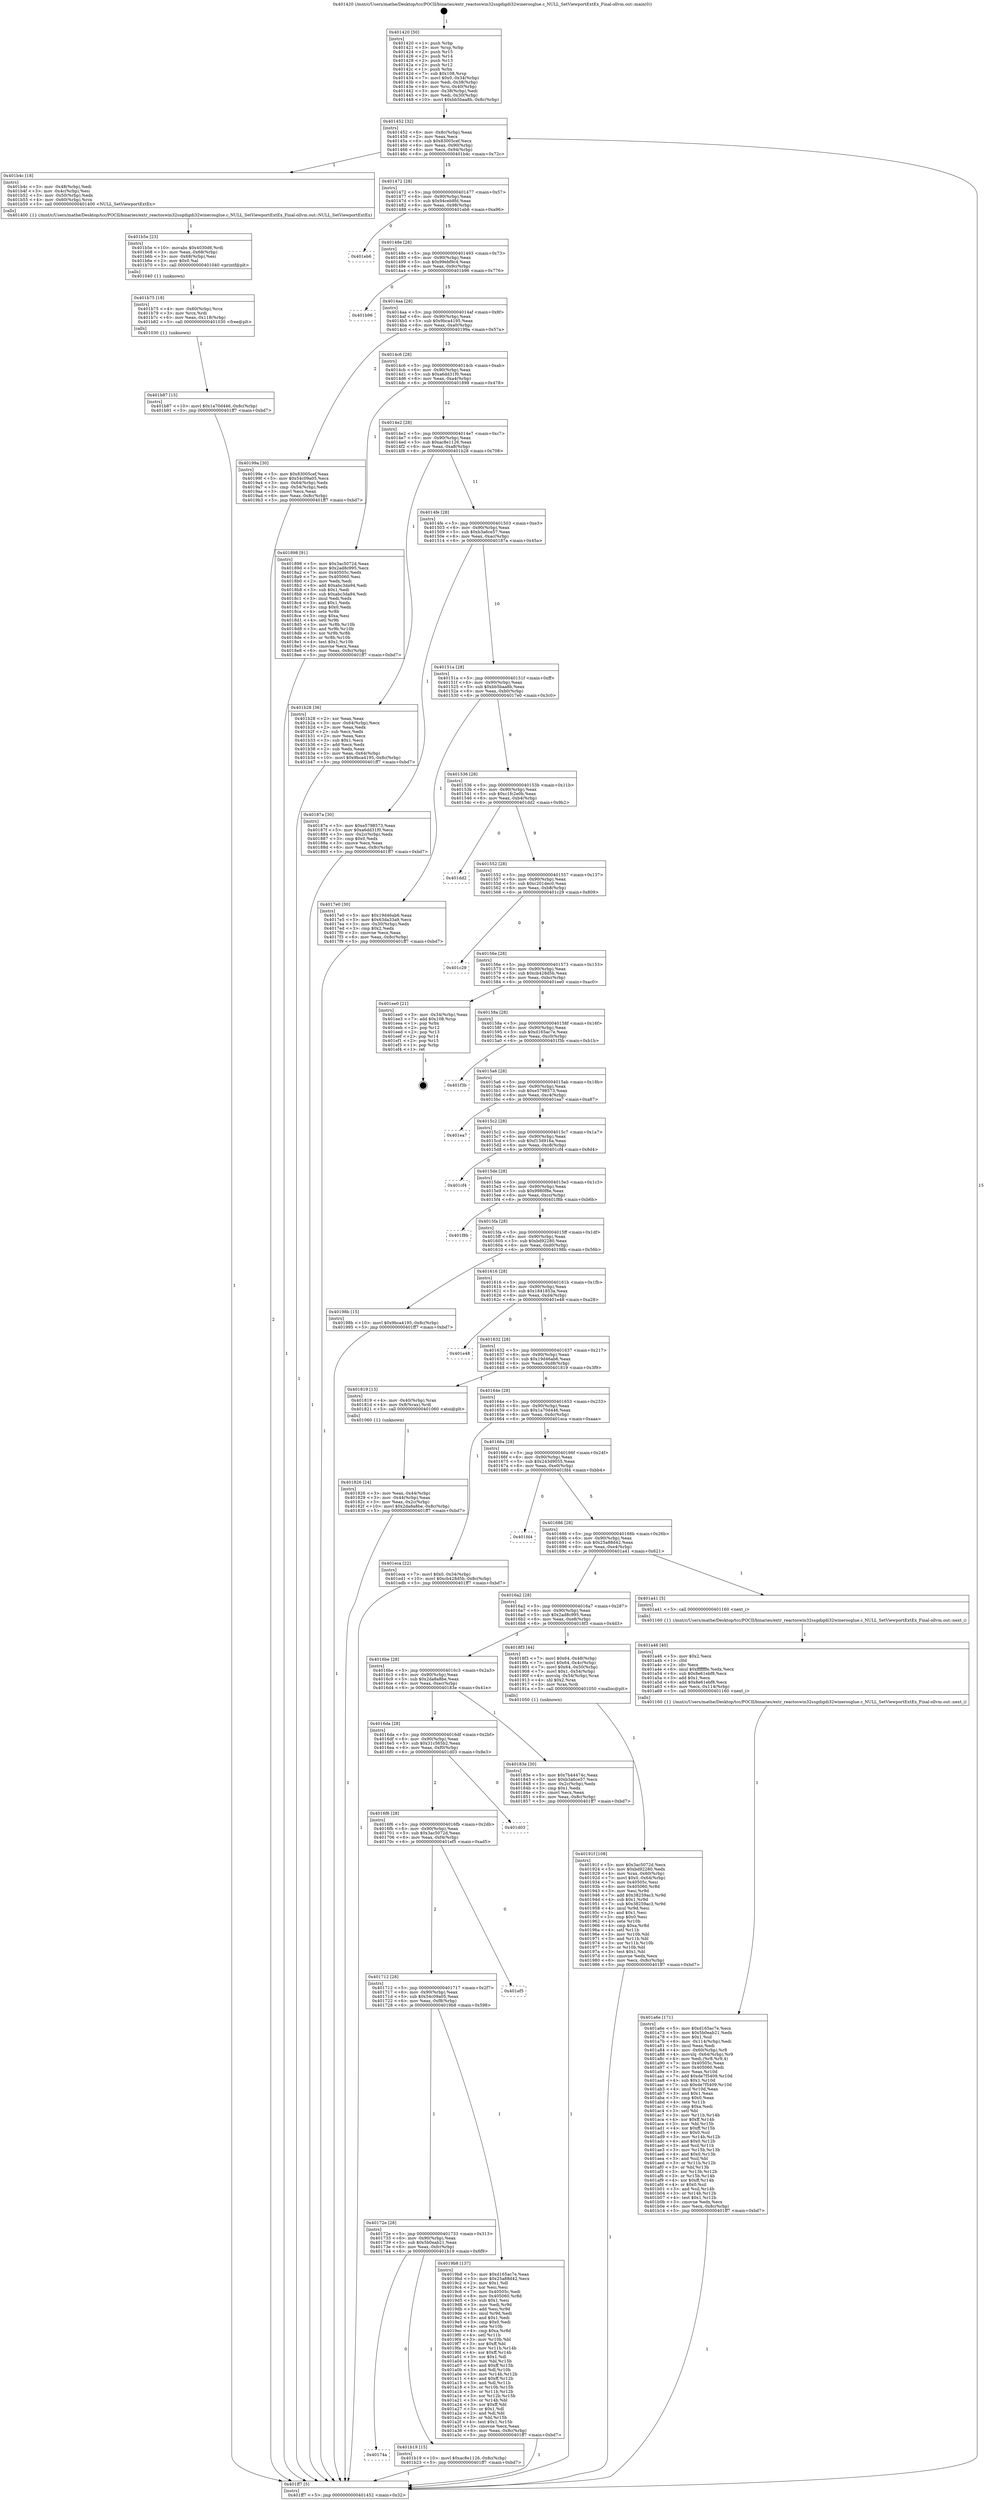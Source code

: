 digraph "0x401420" {
  label = "0x401420 (/mnt/c/Users/mathe/Desktop/tcc/POCII/binaries/extr_reactoswin32ssgdigdi32winerosglue.c_NULL_SetViewportExtEx_Final-ollvm.out::main(0))"
  labelloc = "t"
  node[shape=record]

  Entry [label="",width=0.3,height=0.3,shape=circle,fillcolor=black,style=filled]
  "0x401452" [label="{
     0x401452 [32]\l
     | [instrs]\l
     &nbsp;&nbsp;0x401452 \<+6\>: mov -0x8c(%rbp),%eax\l
     &nbsp;&nbsp;0x401458 \<+2\>: mov %eax,%ecx\l
     &nbsp;&nbsp;0x40145a \<+6\>: sub $0x83005cef,%ecx\l
     &nbsp;&nbsp;0x401460 \<+6\>: mov %eax,-0x90(%rbp)\l
     &nbsp;&nbsp;0x401466 \<+6\>: mov %ecx,-0x94(%rbp)\l
     &nbsp;&nbsp;0x40146c \<+6\>: je 0000000000401b4c \<main+0x72c\>\l
  }"]
  "0x401b4c" [label="{
     0x401b4c [18]\l
     | [instrs]\l
     &nbsp;&nbsp;0x401b4c \<+3\>: mov -0x48(%rbp),%edi\l
     &nbsp;&nbsp;0x401b4f \<+3\>: mov -0x4c(%rbp),%esi\l
     &nbsp;&nbsp;0x401b52 \<+3\>: mov -0x50(%rbp),%edx\l
     &nbsp;&nbsp;0x401b55 \<+4\>: mov -0x60(%rbp),%rcx\l
     &nbsp;&nbsp;0x401b59 \<+5\>: call 0000000000401400 \<NULL_SetViewportExtEx\>\l
     | [calls]\l
     &nbsp;&nbsp;0x401400 \{1\} (/mnt/c/Users/mathe/Desktop/tcc/POCII/binaries/extr_reactoswin32ssgdigdi32winerosglue.c_NULL_SetViewportExtEx_Final-ollvm.out::NULL_SetViewportExtEx)\l
  }"]
  "0x401472" [label="{
     0x401472 [28]\l
     | [instrs]\l
     &nbsp;&nbsp;0x401472 \<+5\>: jmp 0000000000401477 \<main+0x57\>\l
     &nbsp;&nbsp;0x401477 \<+6\>: mov -0x90(%rbp),%eax\l
     &nbsp;&nbsp;0x40147d \<+5\>: sub $0x94ceb8fd,%eax\l
     &nbsp;&nbsp;0x401482 \<+6\>: mov %eax,-0x98(%rbp)\l
     &nbsp;&nbsp;0x401488 \<+6\>: je 0000000000401eb6 \<main+0xa96\>\l
  }"]
  Exit [label="",width=0.3,height=0.3,shape=circle,fillcolor=black,style=filled,peripheries=2]
  "0x401eb6" [label="{
     0x401eb6\l
  }", style=dashed]
  "0x40148e" [label="{
     0x40148e [28]\l
     | [instrs]\l
     &nbsp;&nbsp;0x40148e \<+5\>: jmp 0000000000401493 \<main+0x73\>\l
     &nbsp;&nbsp;0x401493 \<+6\>: mov -0x90(%rbp),%eax\l
     &nbsp;&nbsp;0x401499 \<+5\>: sub $0x99ebf9c4,%eax\l
     &nbsp;&nbsp;0x40149e \<+6\>: mov %eax,-0x9c(%rbp)\l
     &nbsp;&nbsp;0x4014a4 \<+6\>: je 0000000000401b96 \<main+0x776\>\l
  }"]
  "0x401b87" [label="{
     0x401b87 [15]\l
     | [instrs]\l
     &nbsp;&nbsp;0x401b87 \<+10\>: movl $0x1a70d446,-0x8c(%rbp)\l
     &nbsp;&nbsp;0x401b91 \<+5\>: jmp 0000000000401ff7 \<main+0xbd7\>\l
  }"]
  "0x401b96" [label="{
     0x401b96\l
  }", style=dashed]
  "0x4014aa" [label="{
     0x4014aa [28]\l
     | [instrs]\l
     &nbsp;&nbsp;0x4014aa \<+5\>: jmp 00000000004014af \<main+0x8f\>\l
     &nbsp;&nbsp;0x4014af \<+6\>: mov -0x90(%rbp),%eax\l
     &nbsp;&nbsp;0x4014b5 \<+5\>: sub $0x9bca4195,%eax\l
     &nbsp;&nbsp;0x4014ba \<+6\>: mov %eax,-0xa0(%rbp)\l
     &nbsp;&nbsp;0x4014c0 \<+6\>: je 000000000040199a \<main+0x57a\>\l
  }"]
  "0x401b75" [label="{
     0x401b75 [18]\l
     | [instrs]\l
     &nbsp;&nbsp;0x401b75 \<+4\>: mov -0x60(%rbp),%rcx\l
     &nbsp;&nbsp;0x401b79 \<+3\>: mov %rcx,%rdi\l
     &nbsp;&nbsp;0x401b7c \<+6\>: mov %eax,-0x118(%rbp)\l
     &nbsp;&nbsp;0x401b82 \<+5\>: call 0000000000401030 \<free@plt\>\l
     | [calls]\l
     &nbsp;&nbsp;0x401030 \{1\} (unknown)\l
  }"]
  "0x40199a" [label="{
     0x40199a [30]\l
     | [instrs]\l
     &nbsp;&nbsp;0x40199a \<+5\>: mov $0x83005cef,%eax\l
     &nbsp;&nbsp;0x40199f \<+5\>: mov $0x54c09a05,%ecx\l
     &nbsp;&nbsp;0x4019a4 \<+3\>: mov -0x64(%rbp),%edx\l
     &nbsp;&nbsp;0x4019a7 \<+3\>: cmp -0x54(%rbp),%edx\l
     &nbsp;&nbsp;0x4019aa \<+3\>: cmovl %ecx,%eax\l
     &nbsp;&nbsp;0x4019ad \<+6\>: mov %eax,-0x8c(%rbp)\l
     &nbsp;&nbsp;0x4019b3 \<+5\>: jmp 0000000000401ff7 \<main+0xbd7\>\l
  }"]
  "0x4014c6" [label="{
     0x4014c6 [28]\l
     | [instrs]\l
     &nbsp;&nbsp;0x4014c6 \<+5\>: jmp 00000000004014cb \<main+0xab\>\l
     &nbsp;&nbsp;0x4014cb \<+6\>: mov -0x90(%rbp),%eax\l
     &nbsp;&nbsp;0x4014d1 \<+5\>: sub $0xa6dd31f0,%eax\l
     &nbsp;&nbsp;0x4014d6 \<+6\>: mov %eax,-0xa4(%rbp)\l
     &nbsp;&nbsp;0x4014dc \<+6\>: je 0000000000401898 \<main+0x478\>\l
  }"]
  "0x401b5e" [label="{
     0x401b5e [23]\l
     | [instrs]\l
     &nbsp;&nbsp;0x401b5e \<+10\>: movabs $0x4030d6,%rdi\l
     &nbsp;&nbsp;0x401b68 \<+3\>: mov %eax,-0x68(%rbp)\l
     &nbsp;&nbsp;0x401b6b \<+3\>: mov -0x68(%rbp),%esi\l
     &nbsp;&nbsp;0x401b6e \<+2\>: mov $0x0,%al\l
     &nbsp;&nbsp;0x401b70 \<+5\>: call 0000000000401040 \<printf@plt\>\l
     | [calls]\l
     &nbsp;&nbsp;0x401040 \{1\} (unknown)\l
  }"]
  "0x401898" [label="{
     0x401898 [91]\l
     | [instrs]\l
     &nbsp;&nbsp;0x401898 \<+5\>: mov $0x3ac5072d,%eax\l
     &nbsp;&nbsp;0x40189d \<+5\>: mov $0x2ad8c995,%ecx\l
     &nbsp;&nbsp;0x4018a2 \<+7\>: mov 0x40505c,%edx\l
     &nbsp;&nbsp;0x4018a9 \<+7\>: mov 0x405060,%esi\l
     &nbsp;&nbsp;0x4018b0 \<+2\>: mov %edx,%edi\l
     &nbsp;&nbsp;0x4018b2 \<+6\>: add $0xabc3da94,%edi\l
     &nbsp;&nbsp;0x4018b8 \<+3\>: sub $0x1,%edi\l
     &nbsp;&nbsp;0x4018bb \<+6\>: sub $0xabc3da94,%edi\l
     &nbsp;&nbsp;0x4018c1 \<+3\>: imul %edi,%edx\l
     &nbsp;&nbsp;0x4018c4 \<+3\>: and $0x1,%edx\l
     &nbsp;&nbsp;0x4018c7 \<+3\>: cmp $0x0,%edx\l
     &nbsp;&nbsp;0x4018ca \<+4\>: sete %r8b\l
     &nbsp;&nbsp;0x4018ce \<+3\>: cmp $0xa,%esi\l
     &nbsp;&nbsp;0x4018d1 \<+4\>: setl %r9b\l
     &nbsp;&nbsp;0x4018d5 \<+3\>: mov %r8b,%r10b\l
     &nbsp;&nbsp;0x4018d8 \<+3\>: and %r9b,%r10b\l
     &nbsp;&nbsp;0x4018db \<+3\>: xor %r9b,%r8b\l
     &nbsp;&nbsp;0x4018de \<+3\>: or %r8b,%r10b\l
     &nbsp;&nbsp;0x4018e1 \<+4\>: test $0x1,%r10b\l
     &nbsp;&nbsp;0x4018e5 \<+3\>: cmovne %ecx,%eax\l
     &nbsp;&nbsp;0x4018e8 \<+6\>: mov %eax,-0x8c(%rbp)\l
     &nbsp;&nbsp;0x4018ee \<+5\>: jmp 0000000000401ff7 \<main+0xbd7\>\l
  }"]
  "0x4014e2" [label="{
     0x4014e2 [28]\l
     | [instrs]\l
     &nbsp;&nbsp;0x4014e2 \<+5\>: jmp 00000000004014e7 \<main+0xc7\>\l
     &nbsp;&nbsp;0x4014e7 \<+6\>: mov -0x90(%rbp),%eax\l
     &nbsp;&nbsp;0x4014ed \<+5\>: sub $0xac8e1126,%eax\l
     &nbsp;&nbsp;0x4014f2 \<+6\>: mov %eax,-0xa8(%rbp)\l
     &nbsp;&nbsp;0x4014f8 \<+6\>: je 0000000000401b28 \<main+0x708\>\l
  }"]
  "0x40174a" [label="{
     0x40174a\l
  }", style=dashed]
  "0x401b28" [label="{
     0x401b28 [36]\l
     | [instrs]\l
     &nbsp;&nbsp;0x401b28 \<+2\>: xor %eax,%eax\l
     &nbsp;&nbsp;0x401b2a \<+3\>: mov -0x64(%rbp),%ecx\l
     &nbsp;&nbsp;0x401b2d \<+2\>: mov %eax,%edx\l
     &nbsp;&nbsp;0x401b2f \<+2\>: sub %ecx,%edx\l
     &nbsp;&nbsp;0x401b31 \<+2\>: mov %eax,%ecx\l
     &nbsp;&nbsp;0x401b33 \<+3\>: sub $0x1,%ecx\l
     &nbsp;&nbsp;0x401b36 \<+2\>: add %ecx,%edx\l
     &nbsp;&nbsp;0x401b38 \<+2\>: sub %edx,%eax\l
     &nbsp;&nbsp;0x401b3a \<+3\>: mov %eax,-0x64(%rbp)\l
     &nbsp;&nbsp;0x401b3d \<+10\>: movl $0x9bca4195,-0x8c(%rbp)\l
     &nbsp;&nbsp;0x401b47 \<+5\>: jmp 0000000000401ff7 \<main+0xbd7\>\l
  }"]
  "0x4014fe" [label="{
     0x4014fe [28]\l
     | [instrs]\l
     &nbsp;&nbsp;0x4014fe \<+5\>: jmp 0000000000401503 \<main+0xe3\>\l
     &nbsp;&nbsp;0x401503 \<+6\>: mov -0x90(%rbp),%eax\l
     &nbsp;&nbsp;0x401509 \<+5\>: sub $0xb3a6ce57,%eax\l
     &nbsp;&nbsp;0x40150e \<+6\>: mov %eax,-0xac(%rbp)\l
     &nbsp;&nbsp;0x401514 \<+6\>: je 000000000040187a \<main+0x45a\>\l
  }"]
  "0x401b19" [label="{
     0x401b19 [15]\l
     | [instrs]\l
     &nbsp;&nbsp;0x401b19 \<+10\>: movl $0xac8e1126,-0x8c(%rbp)\l
     &nbsp;&nbsp;0x401b23 \<+5\>: jmp 0000000000401ff7 \<main+0xbd7\>\l
  }"]
  "0x40187a" [label="{
     0x40187a [30]\l
     | [instrs]\l
     &nbsp;&nbsp;0x40187a \<+5\>: mov $0xe5798573,%eax\l
     &nbsp;&nbsp;0x40187f \<+5\>: mov $0xa6dd31f0,%ecx\l
     &nbsp;&nbsp;0x401884 \<+3\>: mov -0x2c(%rbp),%edx\l
     &nbsp;&nbsp;0x401887 \<+3\>: cmp $0x0,%edx\l
     &nbsp;&nbsp;0x40188a \<+3\>: cmove %ecx,%eax\l
     &nbsp;&nbsp;0x40188d \<+6\>: mov %eax,-0x8c(%rbp)\l
     &nbsp;&nbsp;0x401893 \<+5\>: jmp 0000000000401ff7 \<main+0xbd7\>\l
  }"]
  "0x40151a" [label="{
     0x40151a [28]\l
     | [instrs]\l
     &nbsp;&nbsp;0x40151a \<+5\>: jmp 000000000040151f \<main+0xff\>\l
     &nbsp;&nbsp;0x40151f \<+6\>: mov -0x90(%rbp),%eax\l
     &nbsp;&nbsp;0x401525 \<+5\>: sub $0xbb5baa8b,%eax\l
     &nbsp;&nbsp;0x40152a \<+6\>: mov %eax,-0xb0(%rbp)\l
     &nbsp;&nbsp;0x401530 \<+6\>: je 00000000004017e0 \<main+0x3c0\>\l
  }"]
  "0x401a6e" [label="{
     0x401a6e [171]\l
     | [instrs]\l
     &nbsp;&nbsp;0x401a6e \<+5\>: mov $0xd165ac7e,%ecx\l
     &nbsp;&nbsp;0x401a73 \<+5\>: mov $0x5b0eab21,%edx\l
     &nbsp;&nbsp;0x401a78 \<+3\>: mov $0x1,%sil\l
     &nbsp;&nbsp;0x401a7b \<+6\>: mov -0x114(%rbp),%edi\l
     &nbsp;&nbsp;0x401a81 \<+3\>: imul %eax,%edi\l
     &nbsp;&nbsp;0x401a84 \<+4\>: mov -0x60(%rbp),%r8\l
     &nbsp;&nbsp;0x401a88 \<+4\>: movslq -0x64(%rbp),%r9\l
     &nbsp;&nbsp;0x401a8c \<+4\>: mov %edi,(%r8,%r9,4)\l
     &nbsp;&nbsp;0x401a90 \<+7\>: mov 0x40505c,%eax\l
     &nbsp;&nbsp;0x401a97 \<+7\>: mov 0x405060,%edi\l
     &nbsp;&nbsp;0x401a9e \<+3\>: mov %eax,%r10d\l
     &nbsp;&nbsp;0x401aa1 \<+7\>: add $0xde7f5409,%r10d\l
     &nbsp;&nbsp;0x401aa8 \<+4\>: sub $0x1,%r10d\l
     &nbsp;&nbsp;0x401aac \<+7\>: sub $0xde7f5409,%r10d\l
     &nbsp;&nbsp;0x401ab3 \<+4\>: imul %r10d,%eax\l
     &nbsp;&nbsp;0x401ab7 \<+3\>: and $0x1,%eax\l
     &nbsp;&nbsp;0x401aba \<+3\>: cmp $0x0,%eax\l
     &nbsp;&nbsp;0x401abd \<+4\>: sete %r11b\l
     &nbsp;&nbsp;0x401ac1 \<+3\>: cmp $0xa,%edi\l
     &nbsp;&nbsp;0x401ac4 \<+3\>: setl %bl\l
     &nbsp;&nbsp;0x401ac7 \<+3\>: mov %r11b,%r14b\l
     &nbsp;&nbsp;0x401aca \<+4\>: xor $0xff,%r14b\l
     &nbsp;&nbsp;0x401ace \<+3\>: mov %bl,%r15b\l
     &nbsp;&nbsp;0x401ad1 \<+4\>: xor $0xff,%r15b\l
     &nbsp;&nbsp;0x401ad5 \<+4\>: xor $0x0,%sil\l
     &nbsp;&nbsp;0x401ad9 \<+3\>: mov %r14b,%r12b\l
     &nbsp;&nbsp;0x401adc \<+4\>: and $0x0,%r12b\l
     &nbsp;&nbsp;0x401ae0 \<+3\>: and %sil,%r11b\l
     &nbsp;&nbsp;0x401ae3 \<+3\>: mov %r15b,%r13b\l
     &nbsp;&nbsp;0x401ae6 \<+4\>: and $0x0,%r13b\l
     &nbsp;&nbsp;0x401aea \<+3\>: and %sil,%bl\l
     &nbsp;&nbsp;0x401aed \<+3\>: or %r11b,%r12b\l
     &nbsp;&nbsp;0x401af0 \<+3\>: or %bl,%r13b\l
     &nbsp;&nbsp;0x401af3 \<+3\>: xor %r13b,%r12b\l
     &nbsp;&nbsp;0x401af6 \<+3\>: or %r15b,%r14b\l
     &nbsp;&nbsp;0x401af9 \<+4\>: xor $0xff,%r14b\l
     &nbsp;&nbsp;0x401afd \<+4\>: or $0x0,%sil\l
     &nbsp;&nbsp;0x401b01 \<+3\>: and %sil,%r14b\l
     &nbsp;&nbsp;0x401b04 \<+3\>: or %r14b,%r12b\l
     &nbsp;&nbsp;0x401b07 \<+4\>: test $0x1,%r12b\l
     &nbsp;&nbsp;0x401b0b \<+3\>: cmovne %edx,%ecx\l
     &nbsp;&nbsp;0x401b0e \<+6\>: mov %ecx,-0x8c(%rbp)\l
     &nbsp;&nbsp;0x401b14 \<+5\>: jmp 0000000000401ff7 \<main+0xbd7\>\l
  }"]
  "0x4017e0" [label="{
     0x4017e0 [30]\l
     | [instrs]\l
     &nbsp;&nbsp;0x4017e0 \<+5\>: mov $0x19d46ab6,%eax\l
     &nbsp;&nbsp;0x4017e5 \<+5\>: mov $0x63da33a9,%ecx\l
     &nbsp;&nbsp;0x4017ea \<+3\>: mov -0x30(%rbp),%edx\l
     &nbsp;&nbsp;0x4017ed \<+3\>: cmp $0x2,%edx\l
     &nbsp;&nbsp;0x4017f0 \<+3\>: cmovne %ecx,%eax\l
     &nbsp;&nbsp;0x4017f3 \<+6\>: mov %eax,-0x8c(%rbp)\l
     &nbsp;&nbsp;0x4017f9 \<+5\>: jmp 0000000000401ff7 \<main+0xbd7\>\l
  }"]
  "0x401536" [label="{
     0x401536 [28]\l
     | [instrs]\l
     &nbsp;&nbsp;0x401536 \<+5\>: jmp 000000000040153b \<main+0x11b\>\l
     &nbsp;&nbsp;0x40153b \<+6\>: mov -0x90(%rbp),%eax\l
     &nbsp;&nbsp;0x401541 \<+5\>: sub $0xc1fc2e0b,%eax\l
     &nbsp;&nbsp;0x401546 \<+6\>: mov %eax,-0xb4(%rbp)\l
     &nbsp;&nbsp;0x40154c \<+6\>: je 0000000000401dd2 \<main+0x9b2\>\l
  }"]
  "0x401ff7" [label="{
     0x401ff7 [5]\l
     | [instrs]\l
     &nbsp;&nbsp;0x401ff7 \<+5\>: jmp 0000000000401452 \<main+0x32\>\l
  }"]
  "0x401420" [label="{
     0x401420 [50]\l
     | [instrs]\l
     &nbsp;&nbsp;0x401420 \<+1\>: push %rbp\l
     &nbsp;&nbsp;0x401421 \<+3\>: mov %rsp,%rbp\l
     &nbsp;&nbsp;0x401424 \<+2\>: push %r15\l
     &nbsp;&nbsp;0x401426 \<+2\>: push %r14\l
     &nbsp;&nbsp;0x401428 \<+2\>: push %r13\l
     &nbsp;&nbsp;0x40142a \<+2\>: push %r12\l
     &nbsp;&nbsp;0x40142c \<+1\>: push %rbx\l
     &nbsp;&nbsp;0x40142d \<+7\>: sub $0x108,%rsp\l
     &nbsp;&nbsp;0x401434 \<+7\>: movl $0x0,-0x34(%rbp)\l
     &nbsp;&nbsp;0x40143b \<+3\>: mov %edi,-0x38(%rbp)\l
     &nbsp;&nbsp;0x40143e \<+4\>: mov %rsi,-0x40(%rbp)\l
     &nbsp;&nbsp;0x401442 \<+3\>: mov -0x38(%rbp),%edi\l
     &nbsp;&nbsp;0x401445 \<+3\>: mov %edi,-0x30(%rbp)\l
     &nbsp;&nbsp;0x401448 \<+10\>: movl $0xbb5baa8b,-0x8c(%rbp)\l
  }"]
  "0x401a46" [label="{
     0x401a46 [40]\l
     | [instrs]\l
     &nbsp;&nbsp;0x401a46 \<+5\>: mov $0x2,%ecx\l
     &nbsp;&nbsp;0x401a4b \<+1\>: cltd\l
     &nbsp;&nbsp;0x401a4c \<+2\>: idiv %ecx\l
     &nbsp;&nbsp;0x401a4e \<+6\>: imul $0xfffffffe,%edx,%ecx\l
     &nbsp;&nbsp;0x401a54 \<+6\>: sub $0x8e61ebf8,%ecx\l
     &nbsp;&nbsp;0x401a5a \<+3\>: add $0x1,%ecx\l
     &nbsp;&nbsp;0x401a5d \<+6\>: add $0x8e61ebf8,%ecx\l
     &nbsp;&nbsp;0x401a63 \<+6\>: mov %ecx,-0x114(%rbp)\l
     &nbsp;&nbsp;0x401a69 \<+5\>: call 0000000000401160 \<next_i\>\l
     | [calls]\l
     &nbsp;&nbsp;0x401160 \{1\} (/mnt/c/Users/mathe/Desktop/tcc/POCII/binaries/extr_reactoswin32ssgdigdi32winerosglue.c_NULL_SetViewportExtEx_Final-ollvm.out::next_i)\l
  }"]
  "0x401dd2" [label="{
     0x401dd2\l
  }", style=dashed]
  "0x401552" [label="{
     0x401552 [28]\l
     | [instrs]\l
     &nbsp;&nbsp;0x401552 \<+5\>: jmp 0000000000401557 \<main+0x137\>\l
     &nbsp;&nbsp;0x401557 \<+6\>: mov -0x90(%rbp),%eax\l
     &nbsp;&nbsp;0x40155d \<+5\>: sub $0xc201dec0,%eax\l
     &nbsp;&nbsp;0x401562 \<+6\>: mov %eax,-0xb8(%rbp)\l
     &nbsp;&nbsp;0x401568 \<+6\>: je 0000000000401c29 \<main+0x809\>\l
  }"]
  "0x40172e" [label="{
     0x40172e [28]\l
     | [instrs]\l
     &nbsp;&nbsp;0x40172e \<+5\>: jmp 0000000000401733 \<main+0x313\>\l
     &nbsp;&nbsp;0x401733 \<+6\>: mov -0x90(%rbp),%eax\l
     &nbsp;&nbsp;0x401739 \<+5\>: sub $0x5b0eab21,%eax\l
     &nbsp;&nbsp;0x40173e \<+6\>: mov %eax,-0xfc(%rbp)\l
     &nbsp;&nbsp;0x401744 \<+6\>: je 0000000000401b19 \<main+0x6f9\>\l
  }"]
  "0x401c29" [label="{
     0x401c29\l
  }", style=dashed]
  "0x40156e" [label="{
     0x40156e [28]\l
     | [instrs]\l
     &nbsp;&nbsp;0x40156e \<+5\>: jmp 0000000000401573 \<main+0x153\>\l
     &nbsp;&nbsp;0x401573 \<+6\>: mov -0x90(%rbp),%eax\l
     &nbsp;&nbsp;0x401579 \<+5\>: sub $0xcb428d5b,%eax\l
     &nbsp;&nbsp;0x40157e \<+6\>: mov %eax,-0xbc(%rbp)\l
     &nbsp;&nbsp;0x401584 \<+6\>: je 0000000000401ee0 \<main+0xac0\>\l
  }"]
  "0x4019b8" [label="{
     0x4019b8 [137]\l
     | [instrs]\l
     &nbsp;&nbsp;0x4019b8 \<+5\>: mov $0xd165ac7e,%eax\l
     &nbsp;&nbsp;0x4019bd \<+5\>: mov $0x25a88d42,%ecx\l
     &nbsp;&nbsp;0x4019c2 \<+2\>: mov $0x1,%dl\l
     &nbsp;&nbsp;0x4019c4 \<+2\>: xor %esi,%esi\l
     &nbsp;&nbsp;0x4019c6 \<+7\>: mov 0x40505c,%edi\l
     &nbsp;&nbsp;0x4019cd \<+8\>: mov 0x405060,%r8d\l
     &nbsp;&nbsp;0x4019d5 \<+3\>: sub $0x1,%esi\l
     &nbsp;&nbsp;0x4019d8 \<+3\>: mov %edi,%r9d\l
     &nbsp;&nbsp;0x4019db \<+3\>: add %esi,%r9d\l
     &nbsp;&nbsp;0x4019de \<+4\>: imul %r9d,%edi\l
     &nbsp;&nbsp;0x4019e2 \<+3\>: and $0x1,%edi\l
     &nbsp;&nbsp;0x4019e5 \<+3\>: cmp $0x0,%edi\l
     &nbsp;&nbsp;0x4019e8 \<+4\>: sete %r10b\l
     &nbsp;&nbsp;0x4019ec \<+4\>: cmp $0xa,%r8d\l
     &nbsp;&nbsp;0x4019f0 \<+4\>: setl %r11b\l
     &nbsp;&nbsp;0x4019f4 \<+3\>: mov %r10b,%bl\l
     &nbsp;&nbsp;0x4019f7 \<+3\>: xor $0xff,%bl\l
     &nbsp;&nbsp;0x4019fa \<+3\>: mov %r11b,%r14b\l
     &nbsp;&nbsp;0x4019fd \<+4\>: xor $0xff,%r14b\l
     &nbsp;&nbsp;0x401a01 \<+3\>: xor $0x1,%dl\l
     &nbsp;&nbsp;0x401a04 \<+3\>: mov %bl,%r15b\l
     &nbsp;&nbsp;0x401a07 \<+4\>: and $0xff,%r15b\l
     &nbsp;&nbsp;0x401a0b \<+3\>: and %dl,%r10b\l
     &nbsp;&nbsp;0x401a0e \<+3\>: mov %r14b,%r12b\l
     &nbsp;&nbsp;0x401a11 \<+4\>: and $0xff,%r12b\l
     &nbsp;&nbsp;0x401a15 \<+3\>: and %dl,%r11b\l
     &nbsp;&nbsp;0x401a18 \<+3\>: or %r10b,%r15b\l
     &nbsp;&nbsp;0x401a1b \<+3\>: or %r11b,%r12b\l
     &nbsp;&nbsp;0x401a1e \<+3\>: xor %r12b,%r15b\l
     &nbsp;&nbsp;0x401a21 \<+3\>: or %r14b,%bl\l
     &nbsp;&nbsp;0x401a24 \<+3\>: xor $0xff,%bl\l
     &nbsp;&nbsp;0x401a27 \<+3\>: or $0x1,%dl\l
     &nbsp;&nbsp;0x401a2a \<+2\>: and %dl,%bl\l
     &nbsp;&nbsp;0x401a2c \<+3\>: or %bl,%r15b\l
     &nbsp;&nbsp;0x401a2f \<+4\>: test $0x1,%r15b\l
     &nbsp;&nbsp;0x401a33 \<+3\>: cmovne %ecx,%eax\l
     &nbsp;&nbsp;0x401a36 \<+6\>: mov %eax,-0x8c(%rbp)\l
     &nbsp;&nbsp;0x401a3c \<+5\>: jmp 0000000000401ff7 \<main+0xbd7\>\l
  }"]
  "0x401ee0" [label="{
     0x401ee0 [21]\l
     | [instrs]\l
     &nbsp;&nbsp;0x401ee0 \<+3\>: mov -0x34(%rbp),%eax\l
     &nbsp;&nbsp;0x401ee3 \<+7\>: add $0x108,%rsp\l
     &nbsp;&nbsp;0x401eea \<+1\>: pop %rbx\l
     &nbsp;&nbsp;0x401eeb \<+2\>: pop %r12\l
     &nbsp;&nbsp;0x401eed \<+2\>: pop %r13\l
     &nbsp;&nbsp;0x401eef \<+2\>: pop %r14\l
     &nbsp;&nbsp;0x401ef1 \<+2\>: pop %r15\l
     &nbsp;&nbsp;0x401ef3 \<+1\>: pop %rbp\l
     &nbsp;&nbsp;0x401ef4 \<+1\>: ret\l
  }"]
  "0x40158a" [label="{
     0x40158a [28]\l
     | [instrs]\l
     &nbsp;&nbsp;0x40158a \<+5\>: jmp 000000000040158f \<main+0x16f\>\l
     &nbsp;&nbsp;0x40158f \<+6\>: mov -0x90(%rbp),%eax\l
     &nbsp;&nbsp;0x401595 \<+5\>: sub $0xd165ac7e,%eax\l
     &nbsp;&nbsp;0x40159a \<+6\>: mov %eax,-0xc0(%rbp)\l
     &nbsp;&nbsp;0x4015a0 \<+6\>: je 0000000000401f3b \<main+0xb1b\>\l
  }"]
  "0x401712" [label="{
     0x401712 [28]\l
     | [instrs]\l
     &nbsp;&nbsp;0x401712 \<+5\>: jmp 0000000000401717 \<main+0x2f7\>\l
     &nbsp;&nbsp;0x401717 \<+6\>: mov -0x90(%rbp),%eax\l
     &nbsp;&nbsp;0x40171d \<+5\>: sub $0x54c09a05,%eax\l
     &nbsp;&nbsp;0x401722 \<+6\>: mov %eax,-0xf8(%rbp)\l
     &nbsp;&nbsp;0x401728 \<+6\>: je 00000000004019b8 \<main+0x598\>\l
  }"]
  "0x401f3b" [label="{
     0x401f3b\l
  }", style=dashed]
  "0x4015a6" [label="{
     0x4015a6 [28]\l
     | [instrs]\l
     &nbsp;&nbsp;0x4015a6 \<+5\>: jmp 00000000004015ab \<main+0x18b\>\l
     &nbsp;&nbsp;0x4015ab \<+6\>: mov -0x90(%rbp),%eax\l
     &nbsp;&nbsp;0x4015b1 \<+5\>: sub $0xe5798573,%eax\l
     &nbsp;&nbsp;0x4015b6 \<+6\>: mov %eax,-0xc4(%rbp)\l
     &nbsp;&nbsp;0x4015bc \<+6\>: je 0000000000401ea7 \<main+0xa87\>\l
  }"]
  "0x401ef5" [label="{
     0x401ef5\l
  }", style=dashed]
  "0x401ea7" [label="{
     0x401ea7\l
  }", style=dashed]
  "0x4015c2" [label="{
     0x4015c2 [28]\l
     | [instrs]\l
     &nbsp;&nbsp;0x4015c2 \<+5\>: jmp 00000000004015c7 \<main+0x1a7\>\l
     &nbsp;&nbsp;0x4015c7 \<+6\>: mov -0x90(%rbp),%eax\l
     &nbsp;&nbsp;0x4015cd \<+5\>: sub $0xf13d916a,%eax\l
     &nbsp;&nbsp;0x4015d2 \<+6\>: mov %eax,-0xc8(%rbp)\l
     &nbsp;&nbsp;0x4015d8 \<+6\>: je 0000000000401cf4 \<main+0x8d4\>\l
  }"]
  "0x4016f6" [label="{
     0x4016f6 [28]\l
     | [instrs]\l
     &nbsp;&nbsp;0x4016f6 \<+5\>: jmp 00000000004016fb \<main+0x2db\>\l
     &nbsp;&nbsp;0x4016fb \<+6\>: mov -0x90(%rbp),%eax\l
     &nbsp;&nbsp;0x401701 \<+5\>: sub $0x3ac5072d,%eax\l
     &nbsp;&nbsp;0x401706 \<+6\>: mov %eax,-0xf4(%rbp)\l
     &nbsp;&nbsp;0x40170c \<+6\>: je 0000000000401ef5 \<main+0xad5\>\l
  }"]
  "0x401cf4" [label="{
     0x401cf4\l
  }", style=dashed]
  "0x4015de" [label="{
     0x4015de [28]\l
     | [instrs]\l
     &nbsp;&nbsp;0x4015de \<+5\>: jmp 00000000004015e3 \<main+0x1c3\>\l
     &nbsp;&nbsp;0x4015e3 \<+6\>: mov -0x90(%rbp),%eax\l
     &nbsp;&nbsp;0x4015e9 \<+5\>: sub $0x9980f8e,%eax\l
     &nbsp;&nbsp;0x4015ee \<+6\>: mov %eax,-0xcc(%rbp)\l
     &nbsp;&nbsp;0x4015f4 \<+6\>: je 0000000000401f8b \<main+0xb6b\>\l
  }"]
  "0x401d03" [label="{
     0x401d03\l
  }", style=dashed]
  "0x401f8b" [label="{
     0x401f8b\l
  }", style=dashed]
  "0x4015fa" [label="{
     0x4015fa [28]\l
     | [instrs]\l
     &nbsp;&nbsp;0x4015fa \<+5\>: jmp 00000000004015ff \<main+0x1df\>\l
     &nbsp;&nbsp;0x4015ff \<+6\>: mov -0x90(%rbp),%eax\l
     &nbsp;&nbsp;0x401605 \<+5\>: sub $0xbd92280,%eax\l
     &nbsp;&nbsp;0x40160a \<+6\>: mov %eax,-0xd0(%rbp)\l
     &nbsp;&nbsp;0x401610 \<+6\>: je 000000000040198b \<main+0x56b\>\l
  }"]
  "0x40191f" [label="{
     0x40191f [108]\l
     | [instrs]\l
     &nbsp;&nbsp;0x40191f \<+5\>: mov $0x3ac5072d,%ecx\l
     &nbsp;&nbsp;0x401924 \<+5\>: mov $0xbd92280,%edx\l
     &nbsp;&nbsp;0x401929 \<+4\>: mov %rax,-0x60(%rbp)\l
     &nbsp;&nbsp;0x40192d \<+7\>: movl $0x0,-0x64(%rbp)\l
     &nbsp;&nbsp;0x401934 \<+7\>: mov 0x40505c,%esi\l
     &nbsp;&nbsp;0x40193b \<+8\>: mov 0x405060,%r8d\l
     &nbsp;&nbsp;0x401943 \<+3\>: mov %esi,%r9d\l
     &nbsp;&nbsp;0x401946 \<+7\>: add $0x38259ac3,%r9d\l
     &nbsp;&nbsp;0x40194d \<+4\>: sub $0x1,%r9d\l
     &nbsp;&nbsp;0x401951 \<+7\>: sub $0x38259ac3,%r9d\l
     &nbsp;&nbsp;0x401958 \<+4\>: imul %r9d,%esi\l
     &nbsp;&nbsp;0x40195c \<+3\>: and $0x1,%esi\l
     &nbsp;&nbsp;0x40195f \<+3\>: cmp $0x0,%esi\l
     &nbsp;&nbsp;0x401962 \<+4\>: sete %r10b\l
     &nbsp;&nbsp;0x401966 \<+4\>: cmp $0xa,%r8d\l
     &nbsp;&nbsp;0x40196a \<+4\>: setl %r11b\l
     &nbsp;&nbsp;0x40196e \<+3\>: mov %r10b,%bl\l
     &nbsp;&nbsp;0x401971 \<+3\>: and %r11b,%bl\l
     &nbsp;&nbsp;0x401974 \<+3\>: xor %r11b,%r10b\l
     &nbsp;&nbsp;0x401977 \<+3\>: or %r10b,%bl\l
     &nbsp;&nbsp;0x40197a \<+3\>: test $0x1,%bl\l
     &nbsp;&nbsp;0x40197d \<+3\>: cmovne %edx,%ecx\l
     &nbsp;&nbsp;0x401980 \<+6\>: mov %ecx,-0x8c(%rbp)\l
     &nbsp;&nbsp;0x401986 \<+5\>: jmp 0000000000401ff7 \<main+0xbd7\>\l
  }"]
  "0x40198b" [label="{
     0x40198b [15]\l
     | [instrs]\l
     &nbsp;&nbsp;0x40198b \<+10\>: movl $0x9bca4195,-0x8c(%rbp)\l
     &nbsp;&nbsp;0x401995 \<+5\>: jmp 0000000000401ff7 \<main+0xbd7\>\l
  }"]
  "0x401616" [label="{
     0x401616 [28]\l
     | [instrs]\l
     &nbsp;&nbsp;0x401616 \<+5\>: jmp 000000000040161b \<main+0x1fb\>\l
     &nbsp;&nbsp;0x40161b \<+6\>: mov -0x90(%rbp),%eax\l
     &nbsp;&nbsp;0x401621 \<+5\>: sub $0x1841853a,%eax\l
     &nbsp;&nbsp;0x401626 \<+6\>: mov %eax,-0xd4(%rbp)\l
     &nbsp;&nbsp;0x40162c \<+6\>: je 0000000000401e48 \<main+0xa28\>\l
  }"]
  "0x4016da" [label="{
     0x4016da [28]\l
     | [instrs]\l
     &nbsp;&nbsp;0x4016da \<+5\>: jmp 00000000004016df \<main+0x2bf\>\l
     &nbsp;&nbsp;0x4016df \<+6\>: mov -0x90(%rbp),%eax\l
     &nbsp;&nbsp;0x4016e5 \<+5\>: sub $0x31c565b2,%eax\l
     &nbsp;&nbsp;0x4016ea \<+6\>: mov %eax,-0xf0(%rbp)\l
     &nbsp;&nbsp;0x4016f0 \<+6\>: je 0000000000401d03 \<main+0x8e3\>\l
  }"]
  "0x401e48" [label="{
     0x401e48\l
  }", style=dashed]
  "0x401632" [label="{
     0x401632 [28]\l
     | [instrs]\l
     &nbsp;&nbsp;0x401632 \<+5\>: jmp 0000000000401637 \<main+0x217\>\l
     &nbsp;&nbsp;0x401637 \<+6\>: mov -0x90(%rbp),%eax\l
     &nbsp;&nbsp;0x40163d \<+5\>: sub $0x19d46ab6,%eax\l
     &nbsp;&nbsp;0x401642 \<+6\>: mov %eax,-0xd8(%rbp)\l
     &nbsp;&nbsp;0x401648 \<+6\>: je 0000000000401819 \<main+0x3f9\>\l
  }"]
  "0x40183e" [label="{
     0x40183e [30]\l
     | [instrs]\l
     &nbsp;&nbsp;0x40183e \<+5\>: mov $0x7b44474c,%eax\l
     &nbsp;&nbsp;0x401843 \<+5\>: mov $0xb3a6ce57,%ecx\l
     &nbsp;&nbsp;0x401848 \<+3\>: mov -0x2c(%rbp),%edx\l
     &nbsp;&nbsp;0x40184b \<+3\>: cmp $0x1,%edx\l
     &nbsp;&nbsp;0x40184e \<+3\>: cmovl %ecx,%eax\l
     &nbsp;&nbsp;0x401851 \<+6\>: mov %eax,-0x8c(%rbp)\l
     &nbsp;&nbsp;0x401857 \<+5\>: jmp 0000000000401ff7 \<main+0xbd7\>\l
  }"]
  "0x401819" [label="{
     0x401819 [13]\l
     | [instrs]\l
     &nbsp;&nbsp;0x401819 \<+4\>: mov -0x40(%rbp),%rax\l
     &nbsp;&nbsp;0x40181d \<+4\>: mov 0x8(%rax),%rdi\l
     &nbsp;&nbsp;0x401821 \<+5\>: call 0000000000401060 \<atoi@plt\>\l
     | [calls]\l
     &nbsp;&nbsp;0x401060 \{1\} (unknown)\l
  }"]
  "0x40164e" [label="{
     0x40164e [28]\l
     | [instrs]\l
     &nbsp;&nbsp;0x40164e \<+5\>: jmp 0000000000401653 \<main+0x233\>\l
     &nbsp;&nbsp;0x401653 \<+6\>: mov -0x90(%rbp),%eax\l
     &nbsp;&nbsp;0x401659 \<+5\>: sub $0x1a70d446,%eax\l
     &nbsp;&nbsp;0x40165e \<+6\>: mov %eax,-0xdc(%rbp)\l
     &nbsp;&nbsp;0x401664 \<+6\>: je 0000000000401eca \<main+0xaaa\>\l
  }"]
  "0x401826" [label="{
     0x401826 [24]\l
     | [instrs]\l
     &nbsp;&nbsp;0x401826 \<+3\>: mov %eax,-0x44(%rbp)\l
     &nbsp;&nbsp;0x401829 \<+3\>: mov -0x44(%rbp),%eax\l
     &nbsp;&nbsp;0x40182c \<+3\>: mov %eax,-0x2c(%rbp)\l
     &nbsp;&nbsp;0x40182f \<+10\>: movl $0x2da8a8be,-0x8c(%rbp)\l
     &nbsp;&nbsp;0x401839 \<+5\>: jmp 0000000000401ff7 \<main+0xbd7\>\l
  }"]
  "0x4016be" [label="{
     0x4016be [28]\l
     | [instrs]\l
     &nbsp;&nbsp;0x4016be \<+5\>: jmp 00000000004016c3 \<main+0x2a3\>\l
     &nbsp;&nbsp;0x4016c3 \<+6\>: mov -0x90(%rbp),%eax\l
     &nbsp;&nbsp;0x4016c9 \<+5\>: sub $0x2da8a8be,%eax\l
     &nbsp;&nbsp;0x4016ce \<+6\>: mov %eax,-0xec(%rbp)\l
     &nbsp;&nbsp;0x4016d4 \<+6\>: je 000000000040183e \<main+0x41e\>\l
  }"]
  "0x401eca" [label="{
     0x401eca [22]\l
     | [instrs]\l
     &nbsp;&nbsp;0x401eca \<+7\>: movl $0x0,-0x34(%rbp)\l
     &nbsp;&nbsp;0x401ed1 \<+10\>: movl $0xcb428d5b,-0x8c(%rbp)\l
     &nbsp;&nbsp;0x401edb \<+5\>: jmp 0000000000401ff7 \<main+0xbd7\>\l
  }"]
  "0x40166a" [label="{
     0x40166a [28]\l
     | [instrs]\l
     &nbsp;&nbsp;0x40166a \<+5\>: jmp 000000000040166f \<main+0x24f\>\l
     &nbsp;&nbsp;0x40166f \<+6\>: mov -0x90(%rbp),%eax\l
     &nbsp;&nbsp;0x401675 \<+5\>: sub $0x243d9055,%eax\l
     &nbsp;&nbsp;0x40167a \<+6\>: mov %eax,-0xe0(%rbp)\l
     &nbsp;&nbsp;0x401680 \<+6\>: je 0000000000401fd4 \<main+0xbb4\>\l
  }"]
  "0x4018f3" [label="{
     0x4018f3 [44]\l
     | [instrs]\l
     &nbsp;&nbsp;0x4018f3 \<+7\>: movl $0x64,-0x48(%rbp)\l
     &nbsp;&nbsp;0x4018fa \<+7\>: movl $0x64,-0x4c(%rbp)\l
     &nbsp;&nbsp;0x401901 \<+7\>: movl $0x64,-0x50(%rbp)\l
     &nbsp;&nbsp;0x401908 \<+7\>: movl $0x1,-0x54(%rbp)\l
     &nbsp;&nbsp;0x40190f \<+4\>: movslq -0x54(%rbp),%rax\l
     &nbsp;&nbsp;0x401913 \<+4\>: shl $0x2,%rax\l
     &nbsp;&nbsp;0x401917 \<+3\>: mov %rax,%rdi\l
     &nbsp;&nbsp;0x40191a \<+5\>: call 0000000000401050 \<malloc@plt\>\l
     | [calls]\l
     &nbsp;&nbsp;0x401050 \{1\} (unknown)\l
  }"]
  "0x401fd4" [label="{
     0x401fd4\l
  }", style=dashed]
  "0x401686" [label="{
     0x401686 [28]\l
     | [instrs]\l
     &nbsp;&nbsp;0x401686 \<+5\>: jmp 000000000040168b \<main+0x26b\>\l
     &nbsp;&nbsp;0x40168b \<+6\>: mov -0x90(%rbp),%eax\l
     &nbsp;&nbsp;0x401691 \<+5\>: sub $0x25a88d42,%eax\l
     &nbsp;&nbsp;0x401696 \<+6\>: mov %eax,-0xe4(%rbp)\l
     &nbsp;&nbsp;0x40169c \<+6\>: je 0000000000401a41 \<main+0x621\>\l
  }"]
  "0x4016a2" [label="{
     0x4016a2 [28]\l
     | [instrs]\l
     &nbsp;&nbsp;0x4016a2 \<+5\>: jmp 00000000004016a7 \<main+0x287\>\l
     &nbsp;&nbsp;0x4016a7 \<+6\>: mov -0x90(%rbp),%eax\l
     &nbsp;&nbsp;0x4016ad \<+5\>: sub $0x2ad8c995,%eax\l
     &nbsp;&nbsp;0x4016b2 \<+6\>: mov %eax,-0xe8(%rbp)\l
     &nbsp;&nbsp;0x4016b8 \<+6\>: je 00000000004018f3 \<main+0x4d3\>\l
  }"]
  "0x401a41" [label="{
     0x401a41 [5]\l
     | [instrs]\l
     &nbsp;&nbsp;0x401a41 \<+5\>: call 0000000000401160 \<next_i\>\l
     | [calls]\l
     &nbsp;&nbsp;0x401160 \{1\} (/mnt/c/Users/mathe/Desktop/tcc/POCII/binaries/extr_reactoswin32ssgdigdi32winerosglue.c_NULL_SetViewportExtEx_Final-ollvm.out::next_i)\l
  }"]
  Entry -> "0x401420" [label=" 1"]
  "0x401452" -> "0x401b4c" [label=" 1"]
  "0x401452" -> "0x401472" [label=" 15"]
  "0x401ee0" -> Exit [label=" 1"]
  "0x401472" -> "0x401eb6" [label=" 0"]
  "0x401472" -> "0x40148e" [label=" 15"]
  "0x401eca" -> "0x401ff7" [label=" 1"]
  "0x40148e" -> "0x401b96" [label=" 0"]
  "0x40148e" -> "0x4014aa" [label=" 15"]
  "0x401b87" -> "0x401ff7" [label=" 1"]
  "0x4014aa" -> "0x40199a" [label=" 2"]
  "0x4014aa" -> "0x4014c6" [label=" 13"]
  "0x401b75" -> "0x401b87" [label=" 1"]
  "0x4014c6" -> "0x401898" [label=" 1"]
  "0x4014c6" -> "0x4014e2" [label=" 12"]
  "0x401b5e" -> "0x401b75" [label=" 1"]
  "0x4014e2" -> "0x401b28" [label=" 1"]
  "0x4014e2" -> "0x4014fe" [label=" 11"]
  "0x401b4c" -> "0x401b5e" [label=" 1"]
  "0x4014fe" -> "0x40187a" [label=" 1"]
  "0x4014fe" -> "0x40151a" [label=" 10"]
  "0x401b28" -> "0x401ff7" [label=" 1"]
  "0x40151a" -> "0x4017e0" [label=" 1"]
  "0x40151a" -> "0x401536" [label=" 9"]
  "0x4017e0" -> "0x401ff7" [label=" 1"]
  "0x401420" -> "0x401452" [label=" 1"]
  "0x401ff7" -> "0x401452" [label=" 15"]
  "0x40172e" -> "0x40174a" [label=" 0"]
  "0x401536" -> "0x401dd2" [label=" 0"]
  "0x401536" -> "0x401552" [label=" 9"]
  "0x40172e" -> "0x401b19" [label=" 1"]
  "0x401552" -> "0x401c29" [label=" 0"]
  "0x401552" -> "0x40156e" [label=" 9"]
  "0x401b19" -> "0x401ff7" [label=" 1"]
  "0x40156e" -> "0x401ee0" [label=" 1"]
  "0x40156e" -> "0x40158a" [label=" 8"]
  "0x401a6e" -> "0x401ff7" [label=" 1"]
  "0x40158a" -> "0x401f3b" [label=" 0"]
  "0x40158a" -> "0x4015a6" [label=" 8"]
  "0x401a41" -> "0x401a46" [label=" 1"]
  "0x4015a6" -> "0x401ea7" [label=" 0"]
  "0x4015a6" -> "0x4015c2" [label=" 8"]
  "0x4019b8" -> "0x401ff7" [label=" 1"]
  "0x4015c2" -> "0x401cf4" [label=" 0"]
  "0x4015c2" -> "0x4015de" [label=" 8"]
  "0x401712" -> "0x4019b8" [label=" 1"]
  "0x4015de" -> "0x401f8b" [label=" 0"]
  "0x4015de" -> "0x4015fa" [label=" 8"]
  "0x401a46" -> "0x401a6e" [label=" 1"]
  "0x4015fa" -> "0x40198b" [label=" 1"]
  "0x4015fa" -> "0x401616" [label=" 7"]
  "0x4016f6" -> "0x401ef5" [label=" 0"]
  "0x401616" -> "0x401e48" [label=" 0"]
  "0x401616" -> "0x401632" [label=" 7"]
  "0x401712" -> "0x40172e" [label=" 1"]
  "0x401632" -> "0x401819" [label=" 1"]
  "0x401632" -> "0x40164e" [label=" 6"]
  "0x401819" -> "0x401826" [label=" 1"]
  "0x401826" -> "0x401ff7" [label=" 1"]
  "0x4016da" -> "0x4016f6" [label=" 2"]
  "0x40164e" -> "0x401eca" [label=" 1"]
  "0x40164e" -> "0x40166a" [label=" 5"]
  "0x4016f6" -> "0x401712" [label=" 2"]
  "0x40166a" -> "0x401fd4" [label=" 0"]
  "0x40166a" -> "0x401686" [label=" 5"]
  "0x40199a" -> "0x401ff7" [label=" 2"]
  "0x401686" -> "0x401a41" [label=" 1"]
  "0x401686" -> "0x4016a2" [label=" 4"]
  "0x40198b" -> "0x401ff7" [label=" 1"]
  "0x4016a2" -> "0x4018f3" [label=" 1"]
  "0x4016a2" -> "0x4016be" [label=" 3"]
  "0x4016da" -> "0x401d03" [label=" 0"]
  "0x4016be" -> "0x40183e" [label=" 1"]
  "0x4016be" -> "0x4016da" [label=" 2"]
  "0x40183e" -> "0x401ff7" [label=" 1"]
  "0x40187a" -> "0x401ff7" [label=" 1"]
  "0x401898" -> "0x401ff7" [label=" 1"]
  "0x4018f3" -> "0x40191f" [label=" 1"]
  "0x40191f" -> "0x401ff7" [label=" 1"]
}
